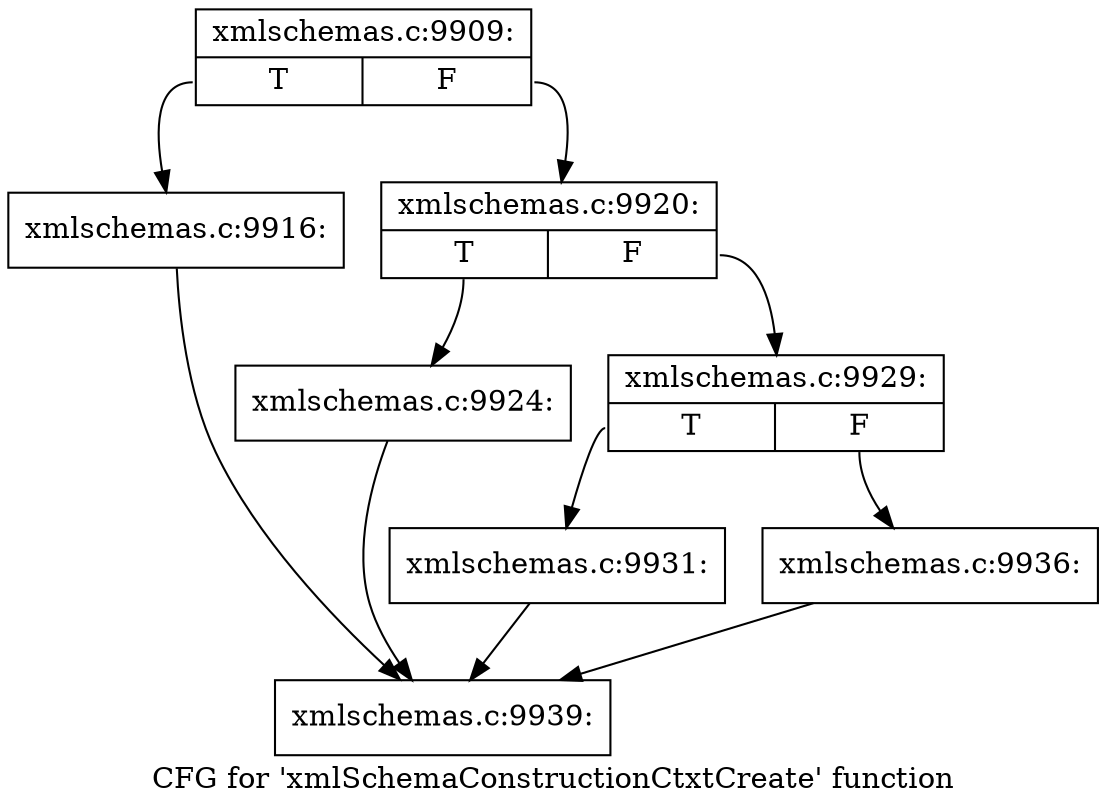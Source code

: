 digraph "CFG for 'xmlSchemaConstructionCtxtCreate' function" {
	label="CFG for 'xmlSchemaConstructionCtxtCreate' function";

	Node0x4bfe2b0 [shape=record,label="{xmlschemas.c:9909:|{<s0>T|<s1>F}}"];
	Node0x4bfe2b0:s0 -> Node0x4bfe230;
	Node0x4bfe2b0:s1 -> Node0x4bfef30;
	Node0x4bfe230 [shape=record,label="{xmlschemas.c:9916:}"];
	Node0x4bfe230 -> Node0x4bfe5e0;
	Node0x4bfef30 [shape=record,label="{xmlschemas.c:9920:|{<s0>T|<s1>F}}"];
	Node0x4bfef30:s0 -> Node0x4bffcb0;
	Node0x4bfef30:s1 -> Node0x4bffd00;
	Node0x4bffcb0 [shape=record,label="{xmlschemas.c:9924:}"];
	Node0x4bffcb0 -> Node0x4bfe5e0;
	Node0x4bffd00 [shape=record,label="{xmlschemas.c:9929:|{<s0>T|<s1>F}}"];
	Node0x4bffd00:s0 -> Node0x4c00b50;
	Node0x4bffd00:s1 -> Node0x4c00ba0;
	Node0x4c00b50 [shape=record,label="{xmlschemas.c:9931:}"];
	Node0x4c00b50 -> Node0x4bfe5e0;
	Node0x4c00ba0 [shape=record,label="{xmlschemas.c:9936:}"];
	Node0x4c00ba0 -> Node0x4bfe5e0;
	Node0x4bfe5e0 [shape=record,label="{xmlschemas.c:9939:}"];
}

